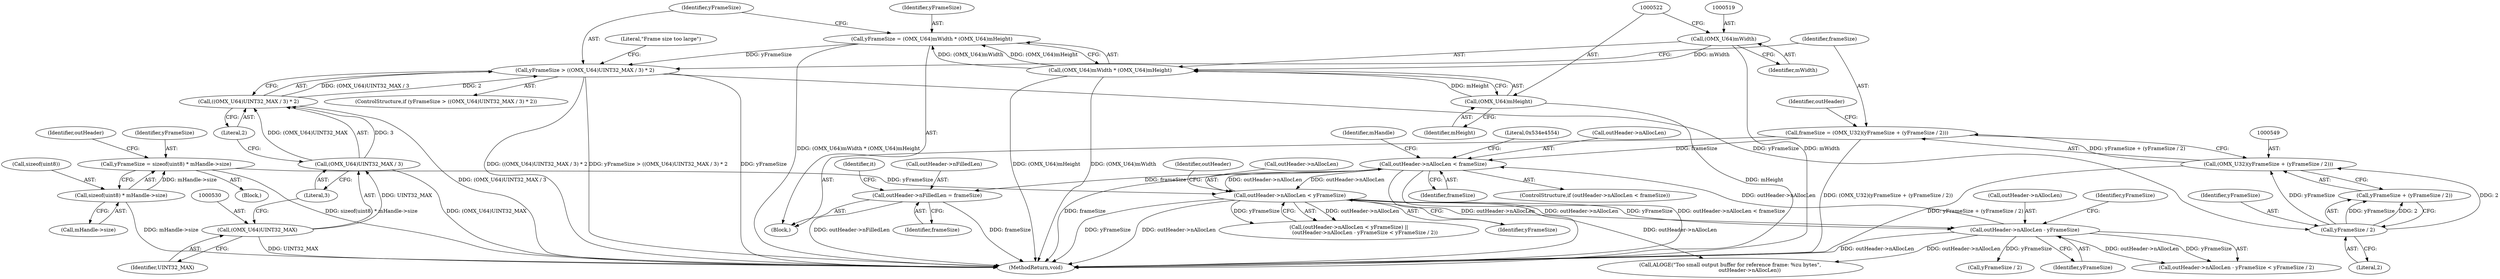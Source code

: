 digraph "0_Android_d4271b792bdad85a80e2b83ab34c4b30b74f53ec@pointer" {
"1000674" [label="(Call,outHeader->nFilledLen = frameSize)"];
"1000556" [label="(Call,outHeader->nAllocLen < frameSize)"];
"1000444" [label="(Call,outHeader->nAllocLen - yFrameSize)"];
"1000438" [label="(Call,outHeader->nAllocLen < yFrameSize)"];
"1000428" [label="(Call,yFrameSize = sizeof(uint8) * mHandle->size)"];
"1000430" [label="(Call,sizeof(uint8) * mHandle->size)"];
"1000546" [label="(Call,frameSize = (OMX_U32)(yFrameSize + (yFrameSize / 2)))"];
"1000548" [label="(Call,(OMX_U32)(yFrameSize + (yFrameSize / 2)))"];
"1000552" [label="(Call,yFrameSize / 2)"];
"1000525" [label="(Call,yFrameSize > ((OMX_U64)UINT32_MAX / 3) * 2)"];
"1000515" [label="(Call,yFrameSize = (OMX_U64)mWidth * (OMX_U64)mHeight)"];
"1000517" [label="(Call,(OMX_U64)mWidth * (OMX_U64)mHeight)"];
"1000518" [label="(Call,(OMX_U64)mWidth)"];
"1000521" [label="(Call,(OMX_U64)mHeight)"];
"1000527" [label="(Call,((OMX_U64)UINT32_MAX / 3) * 2)"];
"1000528" [label="(Call,(OMX_U64)UINT32_MAX / 3)"];
"1000529" [label="(Call,(OMX_U64)UINT32_MAX)"];
"1000554" [label="(Literal,2)"];
"1000433" [label="(Call,mHandle->size)"];
"1000678" [label="(Identifier,frameSize)"];
"1000681" [label="(Identifier,it)"];
"1000430" [label="(Call,sizeof(uint8) * mHandle->size)"];
"1000536" [label="(Literal,\"Frame size too large\")"];
"1000516" [label="(Identifier,yFrameSize)"];
"1000450" [label="(Identifier,yFrameSize)"];
"1000129" [label="(Block,)"];
"1000443" [label="(Call,outHeader->nAllocLen - yFrameSize < yFrameSize / 2)"];
"1000449" [label="(Call,yFrameSize / 2)"];
"1000414" [label="(Block,)"];
"1000550" [label="(Call,yFrameSize + (yFrameSize / 2))"];
"1000446" [label="(Identifier,outHeader)"];
"1000525" [label="(Call,yFrameSize > ((OMX_U64)UINT32_MAX / 3) * 2)"];
"1000440" [label="(Identifier,outHeader)"];
"1000518" [label="(Call,(OMX_U64)mWidth)"];
"1000555" [label="(ControlStructure,if (outHeader->nAllocLen < frameSize))"];
"1000442" [label="(Identifier,yFrameSize)"];
"1000563" [label="(Literal,0x534e4554)"];
"1000552" [label="(Call,yFrameSize / 2)"];
"1000532" [label="(Literal,3)"];
"1000448" [label="(Identifier,yFrameSize)"];
"1000438" [label="(Call,outHeader->nAllocLen < yFrameSize)"];
"1000548" [label="(Call,(OMX_U32)(yFrameSize + (yFrameSize / 2)))"];
"1000529" [label="(Call,(OMX_U64)UINT32_MAX)"];
"1000431" [label="(Call,sizeof(uint8))"];
"1000557" [label="(Call,outHeader->nAllocLen)"];
"1000528" [label="(Call,(OMX_U64)UINT32_MAX / 3)"];
"1000674" [label="(Call,outHeader->nFilledLen = frameSize)"];
"1000531" [label="(Identifier,UINT32_MAX)"];
"1000553" [label="(Identifier,yFrameSize)"];
"1000579" [label="(Identifier,mHandle)"];
"1000533" [label="(Literal,2)"];
"1000453" [label="(Call,ALOGE(\"Too small output buffer for reference frame: %zu bytes\",\n                        outHeader->nAllocLen))"];
"1000526" [label="(Identifier,yFrameSize)"];
"1000429" [label="(Identifier,yFrameSize)"];
"1000444" [label="(Call,outHeader->nAllocLen - yFrameSize)"];
"1000560" [label="(Identifier,frameSize)"];
"1000521" [label="(Call,(OMX_U64)mHeight)"];
"1000520" [label="(Identifier,mWidth)"];
"1000546" [label="(Call,frameSize = (OMX_U32)(yFrameSize + (yFrameSize / 2)))"];
"1000523" [label="(Identifier,mHeight)"];
"1000547" [label="(Identifier,frameSize)"];
"1000437" [label="(Call,(outHeader->nAllocLen < yFrameSize) ||\n                    (outHeader->nAllocLen - yFrameSize < yFrameSize / 2))"];
"1000524" [label="(ControlStructure,if (yFrameSize > ((OMX_U64)UINT32_MAX / 3) * 2))"];
"1000517" [label="(Call,(OMX_U64)mWidth * (OMX_U64)mHeight)"];
"1000428" [label="(Call,yFrameSize = sizeof(uint8) * mHandle->size)"];
"1000439" [label="(Call,outHeader->nAllocLen)"];
"1000445" [label="(Call,outHeader->nAllocLen)"];
"1000527" [label="(Call,((OMX_U64)UINT32_MAX / 3) * 2)"];
"1000556" [label="(Call,outHeader->nAllocLen < frameSize)"];
"1000515" [label="(Call,yFrameSize = (OMX_U64)mWidth * (OMX_U64)mHeight)"];
"1000558" [label="(Identifier,outHeader)"];
"1000675" [label="(Call,outHeader->nFilledLen)"];
"1000715" [label="(MethodReturn,void)"];
"1000674" -> "1000129"  [label="AST: "];
"1000674" -> "1000678"  [label="CFG: "];
"1000675" -> "1000674"  [label="AST: "];
"1000678" -> "1000674"  [label="AST: "];
"1000681" -> "1000674"  [label="CFG: "];
"1000674" -> "1000715"  [label="DDG: frameSize"];
"1000674" -> "1000715"  [label="DDG: outHeader->nFilledLen"];
"1000556" -> "1000674"  [label="DDG: frameSize"];
"1000556" -> "1000555"  [label="AST: "];
"1000556" -> "1000560"  [label="CFG: "];
"1000557" -> "1000556"  [label="AST: "];
"1000560" -> "1000556"  [label="AST: "];
"1000563" -> "1000556"  [label="CFG: "];
"1000579" -> "1000556"  [label="CFG: "];
"1000556" -> "1000715"  [label="DDG: frameSize"];
"1000556" -> "1000715"  [label="DDG: outHeader->nAllocLen"];
"1000556" -> "1000715"  [label="DDG: outHeader->nAllocLen < frameSize"];
"1000556" -> "1000438"  [label="DDG: outHeader->nAllocLen"];
"1000444" -> "1000556"  [label="DDG: outHeader->nAllocLen"];
"1000438" -> "1000556"  [label="DDG: outHeader->nAllocLen"];
"1000546" -> "1000556"  [label="DDG: frameSize"];
"1000444" -> "1000443"  [label="AST: "];
"1000444" -> "1000448"  [label="CFG: "];
"1000445" -> "1000444"  [label="AST: "];
"1000448" -> "1000444"  [label="AST: "];
"1000450" -> "1000444"  [label="CFG: "];
"1000444" -> "1000715"  [label="DDG: outHeader->nAllocLen"];
"1000444" -> "1000443"  [label="DDG: outHeader->nAllocLen"];
"1000444" -> "1000443"  [label="DDG: yFrameSize"];
"1000438" -> "1000444"  [label="DDG: outHeader->nAllocLen"];
"1000438" -> "1000444"  [label="DDG: yFrameSize"];
"1000444" -> "1000449"  [label="DDG: yFrameSize"];
"1000444" -> "1000453"  [label="DDG: outHeader->nAllocLen"];
"1000438" -> "1000437"  [label="AST: "];
"1000438" -> "1000442"  [label="CFG: "];
"1000439" -> "1000438"  [label="AST: "];
"1000442" -> "1000438"  [label="AST: "];
"1000446" -> "1000438"  [label="CFG: "];
"1000437" -> "1000438"  [label="CFG: "];
"1000438" -> "1000715"  [label="DDG: yFrameSize"];
"1000438" -> "1000715"  [label="DDG: outHeader->nAllocLen"];
"1000438" -> "1000437"  [label="DDG: outHeader->nAllocLen"];
"1000438" -> "1000437"  [label="DDG: yFrameSize"];
"1000428" -> "1000438"  [label="DDG: yFrameSize"];
"1000438" -> "1000453"  [label="DDG: outHeader->nAllocLen"];
"1000428" -> "1000414"  [label="AST: "];
"1000428" -> "1000430"  [label="CFG: "];
"1000429" -> "1000428"  [label="AST: "];
"1000430" -> "1000428"  [label="AST: "];
"1000440" -> "1000428"  [label="CFG: "];
"1000428" -> "1000715"  [label="DDG: sizeof(uint8) * mHandle->size"];
"1000430" -> "1000428"  [label="DDG: mHandle->size"];
"1000430" -> "1000433"  [label="CFG: "];
"1000431" -> "1000430"  [label="AST: "];
"1000433" -> "1000430"  [label="AST: "];
"1000430" -> "1000715"  [label="DDG: mHandle->size"];
"1000546" -> "1000129"  [label="AST: "];
"1000546" -> "1000548"  [label="CFG: "];
"1000547" -> "1000546"  [label="AST: "];
"1000548" -> "1000546"  [label="AST: "];
"1000558" -> "1000546"  [label="CFG: "];
"1000546" -> "1000715"  [label="DDG: (OMX_U32)(yFrameSize + (yFrameSize / 2))"];
"1000548" -> "1000546"  [label="DDG: yFrameSize + (yFrameSize / 2)"];
"1000548" -> "1000550"  [label="CFG: "];
"1000549" -> "1000548"  [label="AST: "];
"1000550" -> "1000548"  [label="AST: "];
"1000548" -> "1000715"  [label="DDG: yFrameSize + (yFrameSize / 2)"];
"1000552" -> "1000548"  [label="DDG: yFrameSize"];
"1000552" -> "1000548"  [label="DDG: 2"];
"1000552" -> "1000550"  [label="AST: "];
"1000552" -> "1000554"  [label="CFG: "];
"1000553" -> "1000552"  [label="AST: "];
"1000554" -> "1000552"  [label="AST: "];
"1000550" -> "1000552"  [label="CFG: "];
"1000552" -> "1000550"  [label="DDG: yFrameSize"];
"1000552" -> "1000550"  [label="DDG: 2"];
"1000525" -> "1000552"  [label="DDG: yFrameSize"];
"1000525" -> "1000524"  [label="AST: "];
"1000525" -> "1000527"  [label="CFG: "];
"1000526" -> "1000525"  [label="AST: "];
"1000527" -> "1000525"  [label="AST: "];
"1000536" -> "1000525"  [label="CFG: "];
"1000547" -> "1000525"  [label="CFG: "];
"1000525" -> "1000715"  [label="DDG: yFrameSize > ((OMX_U64)UINT32_MAX / 3) * 2"];
"1000525" -> "1000715"  [label="DDG: yFrameSize"];
"1000525" -> "1000715"  [label="DDG: ((OMX_U64)UINT32_MAX / 3) * 2"];
"1000515" -> "1000525"  [label="DDG: yFrameSize"];
"1000527" -> "1000525"  [label="DDG: (OMX_U64)UINT32_MAX / 3"];
"1000527" -> "1000525"  [label="DDG: 2"];
"1000515" -> "1000129"  [label="AST: "];
"1000515" -> "1000517"  [label="CFG: "];
"1000516" -> "1000515"  [label="AST: "];
"1000517" -> "1000515"  [label="AST: "];
"1000526" -> "1000515"  [label="CFG: "];
"1000515" -> "1000715"  [label="DDG: (OMX_U64)mWidth * (OMX_U64)mHeight"];
"1000517" -> "1000515"  [label="DDG: (OMX_U64)mWidth"];
"1000517" -> "1000515"  [label="DDG: (OMX_U64)mHeight"];
"1000517" -> "1000521"  [label="CFG: "];
"1000518" -> "1000517"  [label="AST: "];
"1000521" -> "1000517"  [label="AST: "];
"1000517" -> "1000715"  [label="DDG: (OMX_U64)mWidth"];
"1000517" -> "1000715"  [label="DDG: (OMX_U64)mHeight"];
"1000518" -> "1000517"  [label="DDG: mWidth"];
"1000521" -> "1000517"  [label="DDG: mHeight"];
"1000518" -> "1000520"  [label="CFG: "];
"1000519" -> "1000518"  [label="AST: "];
"1000520" -> "1000518"  [label="AST: "];
"1000522" -> "1000518"  [label="CFG: "];
"1000518" -> "1000715"  [label="DDG: mWidth"];
"1000521" -> "1000523"  [label="CFG: "];
"1000522" -> "1000521"  [label="AST: "];
"1000523" -> "1000521"  [label="AST: "];
"1000521" -> "1000715"  [label="DDG: mHeight"];
"1000527" -> "1000533"  [label="CFG: "];
"1000528" -> "1000527"  [label="AST: "];
"1000533" -> "1000527"  [label="AST: "];
"1000527" -> "1000715"  [label="DDG: (OMX_U64)UINT32_MAX / 3"];
"1000528" -> "1000527"  [label="DDG: (OMX_U64)UINT32_MAX"];
"1000528" -> "1000527"  [label="DDG: 3"];
"1000528" -> "1000532"  [label="CFG: "];
"1000529" -> "1000528"  [label="AST: "];
"1000532" -> "1000528"  [label="AST: "];
"1000533" -> "1000528"  [label="CFG: "];
"1000528" -> "1000715"  [label="DDG: (OMX_U64)UINT32_MAX"];
"1000529" -> "1000528"  [label="DDG: UINT32_MAX"];
"1000529" -> "1000531"  [label="CFG: "];
"1000530" -> "1000529"  [label="AST: "];
"1000531" -> "1000529"  [label="AST: "];
"1000532" -> "1000529"  [label="CFG: "];
"1000529" -> "1000715"  [label="DDG: UINT32_MAX"];
}
